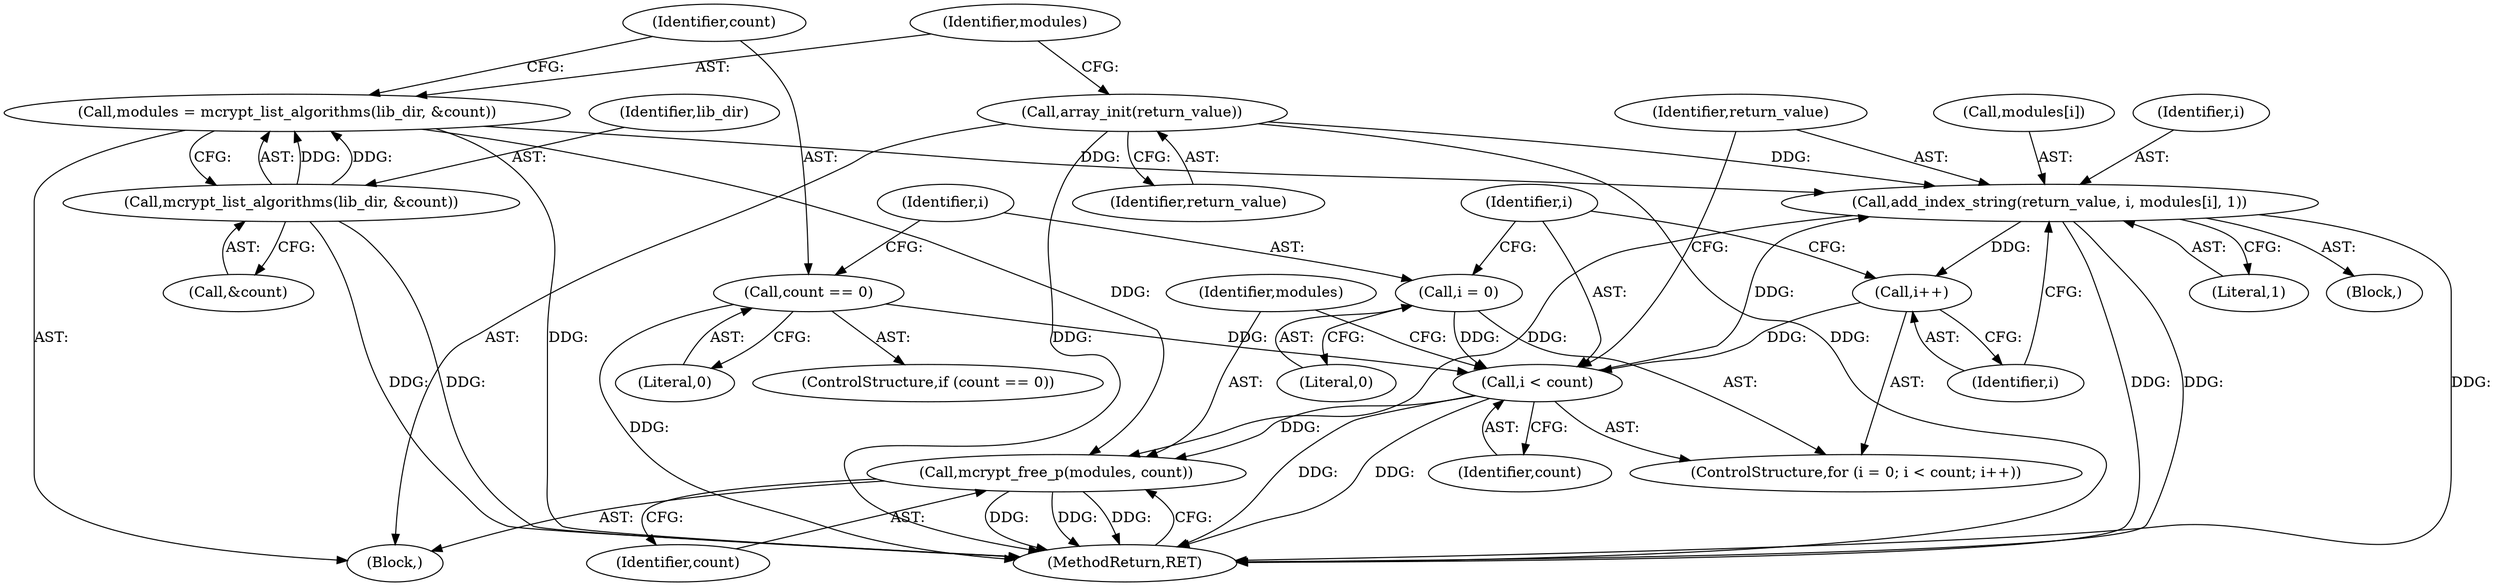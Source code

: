 digraph "0_php-src_6c5211a0cef0cc2854eaa387e0eb036e012904d0?w=1_12@array" {
"1000137" [label="(Call,add_index_string(return_value, i, modules[i], 1))"];
"1000114" [label="(Call,array_init(return_value))"];
"1000131" [label="(Call,i < count)"];
"1000128" [label="(Call,i = 0)"];
"1000134" [label="(Call,i++)"];
"1000137" [label="(Call,add_index_string(return_value, i, modules[i], 1))"];
"1000116" [label="(Call,modules = mcrypt_list_algorithms(lib_dir, &count))"];
"1000118" [label="(Call,mcrypt_list_algorithms(lib_dir, &count))"];
"1000123" [label="(Call,count == 0)"];
"1000144" [label="(Call,mcrypt_free_p(modules, count))"];
"1000123" [label="(Call,count == 0)"];
"1000130" [label="(Literal,0)"];
"1000146" [label="(Identifier,count)"];
"1000131" [label="(Call,i < count)"];
"1000145" [label="(Identifier,modules)"];
"1000140" [label="(Call,modules[i])"];
"1000115" [label="(Identifier,return_value)"];
"1000119" [label="(Identifier,lib_dir)"];
"1000137" [label="(Call,add_index_string(return_value, i, modules[i], 1))"];
"1000122" [label="(ControlStructure,if (count == 0))"];
"1000144" [label="(Call,mcrypt_free_p(modules, count))"];
"1000124" [label="(Identifier,count)"];
"1000136" [label="(Block,)"];
"1000143" [label="(Literal,1)"];
"1000147" [label="(MethodReturn,RET)"];
"1000114" [label="(Call,array_init(return_value))"];
"1000116" [label="(Call,modules = mcrypt_list_algorithms(lib_dir, &count))"];
"1000134" [label="(Call,i++)"];
"1000127" [label="(ControlStructure,for (i = 0; i < count; i++))"];
"1000118" [label="(Call,mcrypt_list_algorithms(lib_dir, &count))"];
"1000125" [label="(Literal,0)"];
"1000138" [label="(Identifier,return_value)"];
"1000132" [label="(Identifier,i)"];
"1000117" [label="(Identifier,modules)"];
"1000135" [label="(Identifier,i)"];
"1000128" [label="(Call,i = 0)"];
"1000120" [label="(Call,&count)"];
"1000129" [label="(Identifier,i)"];
"1000133" [label="(Identifier,count)"];
"1000139" [label="(Identifier,i)"];
"1000102" [label="(Block,)"];
"1000137" -> "1000136"  [label="AST: "];
"1000137" -> "1000143"  [label="CFG: "];
"1000138" -> "1000137"  [label="AST: "];
"1000139" -> "1000137"  [label="AST: "];
"1000140" -> "1000137"  [label="AST: "];
"1000143" -> "1000137"  [label="AST: "];
"1000135" -> "1000137"  [label="CFG: "];
"1000137" -> "1000147"  [label="DDG: "];
"1000137" -> "1000147"  [label="DDG: "];
"1000137" -> "1000147"  [label="DDG: "];
"1000137" -> "1000134"  [label="DDG: "];
"1000114" -> "1000137"  [label="DDG: "];
"1000131" -> "1000137"  [label="DDG: "];
"1000116" -> "1000137"  [label="DDG: "];
"1000137" -> "1000144"  [label="DDG: "];
"1000114" -> "1000102"  [label="AST: "];
"1000114" -> "1000115"  [label="CFG: "];
"1000115" -> "1000114"  [label="AST: "];
"1000117" -> "1000114"  [label="CFG: "];
"1000114" -> "1000147"  [label="DDG: "];
"1000114" -> "1000147"  [label="DDG: "];
"1000131" -> "1000127"  [label="AST: "];
"1000131" -> "1000133"  [label="CFG: "];
"1000132" -> "1000131"  [label="AST: "];
"1000133" -> "1000131"  [label="AST: "];
"1000138" -> "1000131"  [label="CFG: "];
"1000145" -> "1000131"  [label="CFG: "];
"1000131" -> "1000147"  [label="DDG: "];
"1000131" -> "1000147"  [label="DDG: "];
"1000128" -> "1000131"  [label="DDG: "];
"1000134" -> "1000131"  [label="DDG: "];
"1000123" -> "1000131"  [label="DDG: "];
"1000131" -> "1000144"  [label="DDG: "];
"1000128" -> "1000127"  [label="AST: "];
"1000128" -> "1000130"  [label="CFG: "];
"1000129" -> "1000128"  [label="AST: "];
"1000130" -> "1000128"  [label="AST: "];
"1000132" -> "1000128"  [label="CFG: "];
"1000134" -> "1000127"  [label="AST: "];
"1000134" -> "1000135"  [label="CFG: "];
"1000135" -> "1000134"  [label="AST: "];
"1000132" -> "1000134"  [label="CFG: "];
"1000116" -> "1000102"  [label="AST: "];
"1000116" -> "1000118"  [label="CFG: "];
"1000117" -> "1000116"  [label="AST: "];
"1000118" -> "1000116"  [label="AST: "];
"1000124" -> "1000116"  [label="CFG: "];
"1000116" -> "1000147"  [label="DDG: "];
"1000118" -> "1000116"  [label="DDG: "];
"1000118" -> "1000116"  [label="DDG: "];
"1000116" -> "1000144"  [label="DDG: "];
"1000118" -> "1000120"  [label="CFG: "];
"1000119" -> "1000118"  [label="AST: "];
"1000120" -> "1000118"  [label="AST: "];
"1000118" -> "1000147"  [label="DDG: "];
"1000118" -> "1000147"  [label="DDG: "];
"1000123" -> "1000122"  [label="AST: "];
"1000123" -> "1000125"  [label="CFG: "];
"1000124" -> "1000123"  [label="AST: "];
"1000125" -> "1000123"  [label="AST: "];
"1000129" -> "1000123"  [label="CFG: "];
"1000123" -> "1000147"  [label="DDG: "];
"1000144" -> "1000102"  [label="AST: "];
"1000144" -> "1000146"  [label="CFG: "];
"1000145" -> "1000144"  [label="AST: "];
"1000146" -> "1000144"  [label="AST: "];
"1000147" -> "1000144"  [label="CFG: "];
"1000144" -> "1000147"  [label="DDG: "];
"1000144" -> "1000147"  [label="DDG: "];
"1000144" -> "1000147"  [label="DDG: "];
}
